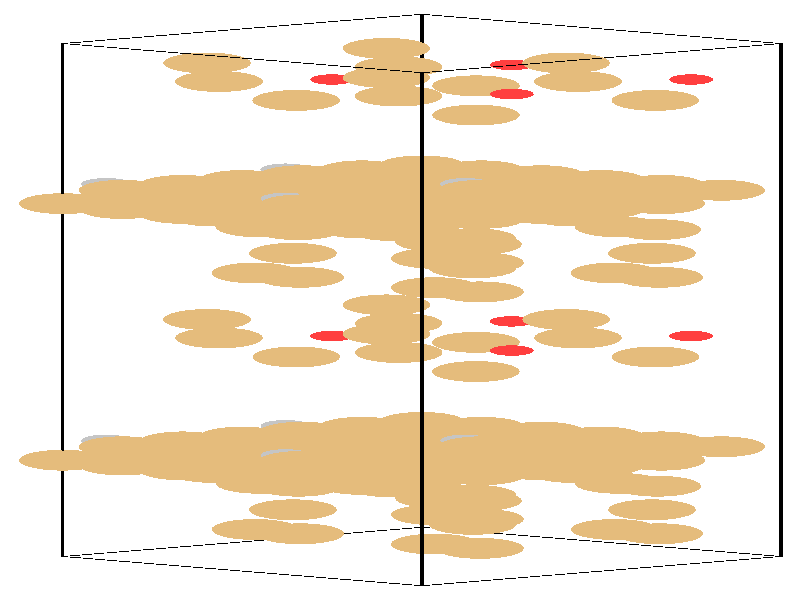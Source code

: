 #include "colors.inc"
#include "finish.inc"

global_settings {assumed_gamma 1 max_trace_level 6}
background {color White}
camera {orthographic
  right -24.13*x up 76.08*y
  direction 1.00*z
  location <0,0,50.00> look_at <0,0,0>}
light_source {<  2.00,   3.00,  40.00> color White
  area_light <0.70, 0, 0>, <0, 0.70, 0>, 3, 3
  adaptive 1 jitter}

#declare simple = finish {phong 0.7}
#declare pale = finish {ambient .5 diffuse .85 roughness .001 specular 0.200 }
#declare intermediate = finish {ambient 0.3 diffuse 0.6 specular 0.10 roughness 0.04 }
#declare vmd = finish {ambient .0 diffuse .65 phong 0.1 phong_size 40. specular 0.500 }
#declare jmol = finish {ambient .2 diffuse .6 specular 1 roughness .001 metallic}
#declare ase2 = finish {ambient 0.05 brilliance 3 diffuse 0.6 metallic specular 0.70 roughness 0.04 reflection 0.15}
#declare ase3 = finish {ambient .15 brilliance 2 diffuse .6 metallic specular 1. roughness .001 reflection .0}
#declare glass = finish {ambient .05 diffuse .3 specular 1. roughness .001}
#declare glass2 = finish {ambient .0 diffuse .3 specular 1. reflection .25 roughness .001}
#declare Rcell = 0.050;
#declare Rbond = 0.100;

#macro atom(LOC, R, COL, TRANS, FIN)
  sphere{LOC, R texture{pigment{color COL transmit TRANS} finish{FIN}}}
#end
#macro constrain(LOC, R, COL, TRANS FIN)
union{torus{R, Rcell rotate 45*z texture{pigment{color COL transmit TRANS} finish{FIN}}}
      torus{R, Rcell rotate -45*z texture{pigment{color COL transmit TRANS} finish{FIN}}}
      translate LOC}
#end

cylinder {<-10.17, -32.52, -33.83>, <  0.66, -36.23, -23.65>, Rcell pigment {Black}}
cylinder {<  0.66, -28.82, -44.00>, < 11.49, -32.52, -33.83>, Rcell pigment {Black}}
cylinder {<  0.66,  36.23, -20.33>, < 11.49,  32.52, -10.15>, Rcell pigment {Black}}
cylinder {<-10.17,  32.52, -10.15>, <  0.66,  28.82,   0.03>, Rcell pigment {Black}}
cylinder {<-10.17, -32.52, -33.83>, <  0.66, -28.82, -44.00>, Rcell pigment {Black}}
cylinder {<  0.66, -36.23, -23.65>, < 11.49, -32.52, -33.83>, Rcell pigment {Black}}
cylinder {<  0.66,  28.82,   0.03>, < 11.49,  32.52, -10.15>, Rcell pigment {Black}}
cylinder {<-10.17,  32.52, -10.15>, <  0.66,  36.23, -20.33>, Rcell pigment {Black}}
cylinder {<-10.17, -32.52, -33.83>, <-10.17,  32.52, -10.15>, Rcell pigment {Black}}
cylinder {<  0.66, -36.23, -23.65>, <  0.66,  28.82,   0.03>, Rcell pigment {Black}}
cylinder {< 11.49, -32.52, -33.83>, < 11.49,  32.52, -10.15>, Rcell pigment {Black}}
cylinder {<  0.66, -28.82, -44.00>, <  0.66,  36.23, -20.33>, Rcell pigment {Black}}
atom(<-10.17, -20.31, -29.38>, 1.32, rgb <0.78, 0.50, 0.20>, 0.0, ase3) // #0 
atom(< -8.37, -20.92, -27.68>, 1.32, rgb <0.78, 0.50, 0.20>, 0.0, ase3) // #1 
atom(< -6.56, -21.54, -25.99>, 1.32, rgb <0.78, 0.50, 0.20>, 0.0, ase3) // #2 
atom(< -8.37, -19.69, -31.08>, 1.32, rgb <0.78, 0.50, 0.20>, 0.0, ase3) // #3 
atom(< -6.56, -20.31, -29.38>, 1.32, rgb <0.78, 0.50, 0.20>, 0.0, ase3) // #4 
atom(< -4.76, -20.92, -27.68>, 1.32, rgb <0.78, 0.50, 0.20>, 0.0, ase3) // #5 
atom(< -6.56, -19.07, -32.77>, 1.32, rgb <0.78, 0.50, 0.20>, 0.0, ase3) // #6 
atom(< -4.76, -19.69, -31.08>, 1.32, rgb <0.78, 0.50, 0.20>, 0.0, ase3) // #7 
atom(< -2.95, -20.31, -29.38>, 1.32, rgb <0.78, 0.50, 0.20>, 0.0, ase3) // #8 
atom(< -8.37, -18.61, -28.76>, 1.32, rgb <0.78, 0.50, 0.20>, 0.0, ase3) // #9 
atom(< -6.56, -19.23, -27.07>, 1.32, rgb <0.78, 0.50, 0.20>, 0.0, ase3) // #10 
atom(< -4.76, -19.85, -25.37>, 1.32, rgb <0.78, 0.50, 0.20>, 0.0, ase3) // #11 
atom(< -6.56, -17.99, -30.46>, 1.32, rgb <0.78, 0.50, 0.20>, 0.0, ase3) // #12 
atom(< -4.76, -18.61, -28.76>, 1.32, rgb <0.78, 0.50, 0.20>, 0.0, ase3) // #13 
atom(< -2.95, -19.23, -27.07>, 1.32, rgb <0.78, 0.50, 0.20>, 0.0, ase3) // #14 
atom(< -4.76, -17.38, -32.15>, 1.32, rgb <0.78, 0.50, 0.20>, 0.0, ase3) // #15 
atom(< -2.95, -17.99, -30.46>, 1.32, rgb <0.78, 0.50, 0.20>, 0.0, ase3) // #16 
atom(< -1.14, -18.61, -28.76>, 1.32, rgb <0.78, 0.50, 0.20>, 0.0, ase3) // #17 
atom(< -5.46,  -4.81, -19.74>, 1.32, rgb <0.78, 0.50, 0.20>, 0.0, ase3) // #18 
atom(<  2.41,   1.03, -17.67>, 1.32, rgb <0.78, 0.50, 0.20>, 0.0, ase3) // #19 
atom(<  5.01,  -2.47, -23.77>, 1.32, rgb <0.78, 0.50, 0.20>, 0.0, ase3) // #20 
atom(< -0.21,  12.51, -24.48>, 1.32, rgb <0.78, 0.50, 0.20>, 0.0, ase3) // #21 
atom(< -4.24,   9.28, -14.59>, 1.32, rgb <0.78, 0.50, 0.20>, 0.0, ase3) // #22 
atom(< -3.23,   5.92, -17.56>, 1.32, rgb <0.78, 0.50, 0.20>, 0.0, ase3) // #23 
atom(<  1.05,   1.57, -13.62>, 1.32, rgb <0.78, 0.50, 0.20>, 0.0, ase3) // #24 
atom(<  7.76,   8.92, -20.44>, 1.32, rgb <0.78, 0.50, 0.20>, 0.0, ase3) // #25 
atom(< -3.13,  -7.22, -21.13>, 1.32, rgb <0.78, 0.50, 0.20>, 0.0, ase3) // #26 
atom(<  3.37,  -6.41, -15.76>, 0.66, rgb <1.00, 0.05, 0.05>, 0.0, ase3) // #27 
atom(< -8.86, -17.83, -29.39>, 0.76, rgb <0.56, 0.56, 0.56>, 0.0, ase3) // #28 
atom(<-10.17,  12.22, -17.54>, 1.32, rgb <0.78, 0.50, 0.20>, 0.0, ase3) // #29 
atom(< -8.37,  11.60, -15.85>, 1.32, rgb <0.78, 0.50, 0.20>, 0.0, ase3) // #30 
atom(< -6.56,  10.98, -14.15>, 1.32, rgb <0.78, 0.50, 0.20>, 0.0, ase3) // #31 
atom(< -8.37,  12.83, -19.24>, 1.32, rgb <0.78, 0.50, 0.20>, 0.0, ase3) // #32 
atom(< -6.56,  12.22, -17.54>, 1.32, rgb <0.78, 0.50, 0.20>, 0.0, ase3) // #33 
atom(< -4.76,  11.60, -15.85>, 1.32, rgb <0.78, 0.50, 0.20>, 0.0, ase3) // #34 
atom(< -6.56,  13.45, -20.93>, 1.32, rgb <0.78, 0.50, 0.20>, 0.0, ase3) // #35 
atom(< -4.76,  12.83, -19.24>, 1.32, rgb <0.78, 0.50, 0.20>, 0.0, ase3) // #36 
atom(< -2.95,  12.22, -17.54>, 1.32, rgb <0.78, 0.50, 0.20>, 0.0, ase3) // #37 
atom(< -8.37,  13.91, -16.92>, 1.32, rgb <0.78, 0.50, 0.20>, 0.0, ase3) // #38 
atom(< -6.56,  13.29, -15.23>, 1.32, rgb <0.78, 0.50, 0.20>, 0.0, ase3) // #39 
atom(< -4.76,  12.68, -13.53>, 1.32, rgb <0.78, 0.50, 0.20>, 0.0, ase3) // #40 
atom(< -6.56,  14.53, -18.62>, 1.32, rgb <0.78, 0.50, 0.20>, 0.0, ase3) // #41 
atom(< -4.76,  13.91, -16.92>, 1.32, rgb <0.78, 0.50, 0.20>, 0.0, ase3) // #42 
atom(< -2.95,  13.29, -15.23>, 1.32, rgb <0.78, 0.50, 0.20>, 0.0, ase3) // #43 
atom(< -4.76,  15.15, -20.32>, 1.32, rgb <0.78, 0.50, 0.20>, 0.0, ase3) // #44 
atom(< -2.95,  14.53, -18.62>, 1.32, rgb <0.78, 0.50, 0.20>, 0.0, ase3) // #45 
atom(< -1.14,  13.91, -16.92>, 1.32, rgb <0.78, 0.50, 0.20>, 0.0, ase3) // #46 
atom(< -5.46,  27.71,  -7.90>, 1.32, rgb <0.78, 0.50, 0.20>, 0.0, ase3) // #47 
atom(<  2.41, -31.49, -29.51>, 1.32, rgb <0.78, 0.50, 0.20>, 0.0, ase3) // #48 
atom(<  5.01,  30.05, -11.93>, 1.32, rgb <0.78, 0.50, 0.20>, 0.0, ase3) // #49 
atom(< -0.21, -20.02, -36.32>, 1.32, rgb <0.78, 0.50, 0.20>, 0.0, ase3) // #50 
atom(< -4.24, -23.24, -26.43>, 1.32, rgb <0.78, 0.50, 0.20>, 0.0, ase3) // #51 
atom(< -3.23, -26.60, -29.40>, 1.32, rgb <0.78, 0.50, 0.20>, 0.0, ase3) // #52 
atom(<  1.05, -30.95, -25.46>, 1.32, rgb <0.78, 0.50, 0.20>, 0.0, ase3) // #53 
atom(<  7.76, -23.61, -32.27>, 1.32, rgb <0.78, 0.50, 0.20>, 0.0, ase3) // #54 
atom(< -3.13,  25.31,  -9.29>, 1.32, rgb <0.78, 0.50, 0.20>, 0.0, ase3) // #55 
atom(<  3.37,  26.11,  -3.92>, 0.66, rgb <1.00, 0.05, 0.05>, 0.0, ase3) // #56 
atom(< -8.86,  14.70, -17.55>, 0.76, rgb <0.56, 0.56, 0.56>, 0.0, ase3) // #57 
atom(< -4.76, -18.45, -34.47>, 1.32, rgb <0.78, 0.50, 0.20>, 0.0, ase3) // #58 
atom(< -2.95, -19.07, -32.77>, 1.32, rgb <0.78, 0.50, 0.20>, 0.0, ase3) // #59 
atom(< -1.15, -19.69, -31.08>, 1.32, rgb <0.78, 0.50, 0.20>, 0.0, ase3) // #60 
atom(< -2.95, -17.84, -36.16>, 1.32, rgb <0.78, 0.50, 0.20>, 0.0, ase3) // #61 
atom(< -1.15, -18.45, -34.47>, 1.32, rgb <0.78, 0.50, 0.20>, 0.0, ase3) // #62 
atom(<  0.66, -19.07, -32.77>, 1.32, rgb <0.78, 0.50, 0.20>, 0.0, ase3) // #63 
atom(< -1.15, -17.22, -37.86>, 1.32, rgb <0.78, 0.50, 0.20>, 0.0, ase3) // #64 
atom(<  0.66, -17.84, -36.16>, 1.32, rgb <0.78, 0.50, 0.20>, 0.0, ase3) // #65 
atom(<  2.46, -18.45, -34.47>, 1.32, rgb <0.78, 0.50, 0.20>, 0.0, ase3) // #66 
atom(< -2.95, -16.76, -33.85>, 1.32, rgb <0.78, 0.50, 0.20>, 0.0, ase3) // #67 
atom(< -1.15, -17.38, -32.15>, 1.32, rgb <0.78, 0.50, 0.20>, 0.0, ase3) // #68 
atom(<  0.66, -17.99, -30.46>, 1.32, rgb <0.78, 0.50, 0.20>, 0.0, ase3) // #69 
atom(< -1.15, -16.14, -35.55>, 1.32, rgb <0.78, 0.50, 0.20>, 0.0, ase3) // #70 
atom(<  0.66, -16.76, -33.85>, 1.32, rgb <0.78, 0.50, 0.20>, 0.0, ase3) // #71 
atom(<  2.46, -17.38, -32.15>, 1.32, rgb <0.78, 0.50, 0.20>, 0.0, ase3) // #72 
atom(<  0.66, -15.52, -37.24>, 1.32, rgb <0.78, 0.50, 0.20>, 0.0, ase3) // #73 
atom(<  2.46, -16.14, -35.55>, 1.32, rgb <0.78, 0.50, 0.20>, 0.0, ase3) // #74 
atom(<  4.27, -16.76, -33.85>, 1.32, rgb <0.78, 0.50, 0.20>, 0.0, ase3) // #75 
atom(< -0.04,  -2.96, -24.83>, 1.32, rgb <0.78, 0.50, 0.20>, 0.0, ase3) // #76 
atom(<  7.82,   2.88, -22.76>, 1.32, rgb <0.78, 0.50, 0.20>, 0.0, ase3) // #77 
atom(< -0.41,  -4.32, -18.68>, 1.32, rgb <0.78, 0.50, 0.20>, 0.0, ase3) // #78 
atom(< -5.63,  10.65, -19.39>, 1.32, rgb <0.78, 0.50, 0.20>, 0.0, ase3) // #79 
atom(<  1.17,  11.13, -19.68>, 1.32, rgb <0.78, 0.50, 0.20>, 0.0, ase3) // #80 
atom(<  2.19,   7.78, -22.65>, 1.32, rgb <0.78, 0.50, 0.20>, 0.0, ase3) // #81 
atom(<  6.47,   3.43, -18.71>, 1.32, rgb <0.78, 0.50, 0.20>, 0.0, ase3) // #82 
atom(<  2.35,   7.06, -15.35>, 1.32, rgb <0.78, 0.50, 0.20>, 0.0, ase3) // #83 
atom(<  2.29,  -5.37, -26.22>, 1.32, rgb <0.78, 0.50, 0.20>, 0.0, ase3) // #84 
atom(<  8.78,  -4.56, -20.84>, 0.66, rgb <1.00, 0.05, 0.05>, 0.0, ase3) // #85 
atom(< -3.45, -15.98, -34.48>, 0.76, rgb <0.56, 0.56, 0.56>, 0.0, ase3) // #86 
atom(< -4.76,  14.07, -22.63>, 1.32, rgb <0.78, 0.50, 0.20>, 0.0, ase3) // #87 
atom(< -2.95,  13.45, -20.93>, 1.32, rgb <0.78, 0.50, 0.20>, 0.0, ase3) // #88 
atom(< -1.15,  12.83, -19.24>, 1.32, rgb <0.78, 0.50, 0.20>, 0.0, ase3) // #89 
atom(< -2.95,  14.69, -24.33>, 1.32, rgb <0.78, 0.50, 0.20>, 0.0, ase3) // #90 
atom(< -1.15,  14.07, -22.63>, 1.32, rgb <0.78, 0.50, 0.20>, 0.0, ase3) // #91 
atom(<  0.66,  13.45, -20.93>, 1.32, rgb <0.78, 0.50, 0.20>, 0.0, ase3) // #92 
atom(< -1.15,  15.30, -26.02>, 1.32, rgb <0.78, 0.50, 0.20>, 0.0, ase3) // #93 
atom(<  0.66,  14.69, -24.33>, 1.32, rgb <0.78, 0.50, 0.20>, 0.0, ase3) // #94 
atom(<  2.46,  14.07, -22.63>, 1.32, rgb <0.78, 0.50, 0.20>, 0.0, ase3) // #95 
atom(< -2.95,  15.76, -22.01>, 1.32, rgb <0.78, 0.50, 0.20>, 0.0, ase3) // #96 
atom(< -1.15,  15.15, -20.32>, 1.32, rgb <0.78, 0.50, 0.20>, 0.0, ase3) // #97 
atom(<  0.66,  14.53, -18.62>, 1.32, rgb <0.78, 0.50, 0.20>, 0.0, ase3) // #98 
atom(< -1.15,  16.38, -23.71>, 1.32, rgb <0.78, 0.50, 0.20>, 0.0, ase3) // #99 
atom(<  0.66,  15.76, -22.01>, 1.32, rgb <0.78, 0.50, 0.20>, 0.0, ase3) // #100 
atom(<  2.46,  15.15, -20.32>, 1.32, rgb <0.78, 0.50, 0.20>, 0.0, ase3) // #101 
atom(<  0.66,  17.00, -25.41>, 1.32, rgb <0.78, 0.50, 0.20>, 0.0, ase3) // #102 
atom(<  2.46,  16.38, -23.71>, 1.32, rgb <0.78, 0.50, 0.20>, 0.0, ase3) // #103 
atom(<  4.27,  15.76, -22.01>, 1.32, rgb <0.78, 0.50, 0.20>, 0.0, ase3) // #104 
atom(< -0.04,  29.56, -12.99>, 1.32, rgb <0.78, 0.50, 0.20>, 0.0, ase3) // #105 
atom(<  7.82, -29.64, -34.60>, 1.32, rgb <0.78, 0.50, 0.20>, 0.0, ase3) // #106 
atom(< -0.41,  28.20,  -6.84>, 1.32, rgb <0.78, 0.50, 0.20>, 0.0, ase3) // #107 
atom(< -5.63, -21.87, -31.23>, 1.32, rgb <0.78, 0.50, 0.20>, 0.0, ase3) // #108 
atom(<  1.17, -21.39, -31.52>, 1.32, rgb <0.78, 0.50, 0.20>, 0.0, ase3) // #109 
atom(<  2.19, -24.75, -34.49>, 1.32, rgb <0.78, 0.50, 0.20>, 0.0, ase3) // #110 
atom(<  6.47, -29.10, -30.55>, 1.32, rgb <0.78, 0.50, 0.20>, 0.0, ase3) // #111 
atom(<  2.35, -25.46, -27.19>, 1.32, rgb <0.78, 0.50, 0.20>, 0.0, ase3) // #112 
atom(<  2.29,  27.16, -14.38>, 1.32, rgb <0.78, 0.50, 0.20>, 0.0, ase3) // #113 
atom(<  8.78,  27.96,  -9.01>, 0.66, rgb <1.00, 0.05, 0.05>, 0.0, ase3) // #114 
atom(< -3.45,  16.55, -22.64>, 0.76, rgb <0.56, 0.56, 0.56>, 0.0, ase3) // #115 
atom(< -4.76, -22.16, -24.29>, 1.32, rgb <0.78, 0.50, 0.20>, 0.0, ase3) // #116 
atom(< -2.95, -22.78, -22.59>, 1.32, rgb <0.78, 0.50, 0.20>, 0.0, ase3) // #117 
atom(< -1.14, -23.39, -20.90>, 1.32, rgb <0.78, 0.50, 0.20>, 0.0, ase3) // #118 
atom(< -2.95, -21.54, -25.99>, 1.32, rgb <0.78, 0.50, 0.20>, 0.0, ase3) // #119 
atom(< -1.15, -22.16, -24.29>, 1.32, rgb <0.78, 0.50, 0.20>, 0.0, ase3) // #120 
atom(<  0.66, -22.78, -22.59>, 1.32, rgb <0.78, 0.50, 0.20>, 0.0, ase3) // #121 
atom(< -1.15, -20.92, -27.68>, 1.32, rgb <0.78, 0.50, 0.20>, 0.0, ase3) // #122 
atom(<  0.66, -21.54, -25.99>, 1.32, rgb <0.78, 0.50, 0.20>, 0.0, ase3) // #123 
atom(<  2.46, -22.16, -24.29>, 1.32, rgb <0.78, 0.50, 0.20>, 0.0, ase3) // #124 
atom(< -2.95, -20.46, -23.67>, 1.32, rgb <0.78, 0.50, 0.20>, 0.0, ase3) // #125 
atom(< -1.15, -21.08, -21.98>, 1.32, rgb <0.78, 0.50, 0.20>, 0.0, ase3) // #126 
atom(<  0.66, -21.70, -20.28>, 1.32, rgb <0.78, 0.50, 0.20>, 0.0, ase3) // #127 
atom(< -1.15, -19.85, -25.37>, 1.32, rgb <0.78, 0.50, 0.20>, 0.0, ase3) // #128 
atom(<  0.66, -20.46, -23.67>, 1.32, rgb <0.78, 0.50, 0.20>, 0.0, ase3) // #129 
atom(<  2.46, -21.08, -21.98>, 1.32, rgb <0.78, 0.50, 0.20>, 0.0, ase3) // #130 
atom(<  0.66, -19.23, -27.07>, 1.32, rgb <0.78, 0.50, 0.20>, 0.0, ase3) // #131 
atom(<  2.46, -19.85, -25.37>, 1.32, rgb <0.78, 0.50, 0.20>, 0.0, ase3) // #132 
atom(<  4.27, -20.46, -23.67>, 1.32, rgb <0.78, 0.50, 0.20>, 0.0, ase3) // #133 
atom(< -0.04,  -6.66, -14.65>, 1.32, rgb <0.78, 0.50, 0.20>, 0.0, ase3) // #134 
atom(< -3.01,   2.88, -22.76>, 1.32, rgb <0.78, 0.50, 0.20>, 0.0, ase3) // #135 
atom(< -0.41,  -0.62, -28.86>, 1.32, rgb <0.78, 0.50, 0.20>, 0.0, ase3) // #136 
atom(<  5.20,  10.65, -19.39>, 1.32, rgb <0.78, 0.50, 0.20>, 0.0, ase3) // #137 
atom(<  1.17,   7.43,  -9.50>, 1.32, rgb <0.78, 0.50, 0.20>, 0.0, ase3) // #138 
atom(<  2.19,   4.07, -12.48>, 1.32, rgb <0.78, 0.50, 0.20>, 0.0, ase3) // #139 
atom(< -4.36,   3.43, -18.71>, 1.32, rgb <0.78, 0.50, 0.20>, 0.0, ase3) // #140 
atom(<  2.35,  10.77, -25.53>, 1.32, rgb <0.78, 0.50, 0.20>, 0.0, ase3) // #141 
atom(<  2.29,  -9.07, -16.04>, 1.32, rgb <0.78, 0.50, 0.20>, 0.0, ase3) // #142 
atom(< -2.05,  -4.56, -20.84>, 0.66, rgb <1.00, 0.05, 0.05>, 0.0, ase3) // #143 
atom(< -3.45, -19.68, -24.30>, 0.76, rgb <0.56, 0.56, 0.56>, 0.0, ase3) // #144 
atom(< -4.76,  10.36, -12.45>, 1.32, rgb <0.78, 0.50, 0.20>, 0.0, ase3) // #145 
atom(< -2.95,   9.75, -10.76>, 1.32, rgb <0.78, 0.50, 0.20>, 0.0, ase3) // #146 
atom(< -1.14,   9.13,  -9.06>, 1.32, rgb <0.78, 0.50, 0.20>, 0.0, ase3) // #147 
atom(< -2.95,  10.98, -14.15>, 1.32, rgb <0.78, 0.50, 0.20>, 0.0, ase3) // #148 
atom(< -1.15,  10.36, -12.45>, 1.32, rgb <0.78, 0.50, 0.20>, 0.0, ase3) // #149 
atom(<  0.66,   9.75, -10.76>, 1.32, rgb <0.78, 0.50, 0.20>, 0.0, ase3) // #150 
atom(< -1.15,  11.60, -15.85>, 1.32, rgb <0.78, 0.50, 0.20>, 0.0, ase3) // #151 
atom(<  0.66,  10.98, -14.15>, 1.32, rgb <0.78, 0.50, 0.20>, 0.0, ase3) // #152 
atom(<  2.46,  10.36, -12.45>, 1.32, rgb <0.78, 0.50, 0.20>, 0.0, ase3) // #153 
atom(< -2.95,  12.06, -11.84>, 1.32, rgb <0.78, 0.50, 0.20>, 0.0, ase3) // #154 
atom(< -1.15,  11.44, -10.14>, 1.32, rgb <0.78, 0.50, 0.20>, 0.0, ase3) // #155 
atom(<  0.66,  10.83,  -8.44>, 1.32, rgb <0.78, 0.50, 0.20>, 0.0, ase3) // #156 
atom(< -1.15,  12.68, -13.53>, 1.32, rgb <0.78, 0.50, 0.20>, 0.0, ase3) // #157 
atom(<  0.66,  12.06, -11.84>, 1.32, rgb <0.78, 0.50, 0.20>, 0.0, ase3) // #158 
atom(<  2.46,  11.44, -10.14>, 1.32, rgb <0.78, 0.50, 0.20>, 0.0, ase3) // #159 
atom(<  0.66,  13.29, -15.23>, 1.32, rgb <0.78, 0.50, 0.20>, 0.0, ase3) // #160 
atom(<  2.46,  12.68, -13.53>, 1.32, rgb <0.78, 0.50, 0.20>, 0.0, ase3) // #161 
atom(<  4.27,  12.06, -11.84>, 1.32, rgb <0.78, 0.50, 0.20>, 0.0, ase3) // #162 
atom(< -0.04,  25.86,  -2.82>, 1.32, rgb <0.78, 0.50, 0.20>, 0.0, ase3) // #163 
atom(< -3.01, -29.64, -34.60>, 1.32, rgb <0.78, 0.50, 0.20>, 0.0, ase3) // #164 
atom(< -0.41,  31.90, -17.02>, 1.32, rgb <0.78, 0.50, 0.20>, 0.0, ase3) // #165 
atom(<  5.20, -21.87, -31.23>, 1.32, rgb <0.78, 0.50, 0.20>, 0.0, ase3) // #166 
atom(<  1.17, -25.10, -21.34>, 1.32, rgb <0.78, 0.50, 0.20>, 0.0, ase3) // #167 
atom(<  2.19, -28.45, -24.31>, 1.32, rgb <0.78, 0.50, 0.20>, 0.0, ase3) // #168 
atom(< -4.36, -29.10, -30.55>, 1.32, rgb <0.78, 0.50, 0.20>, 0.0, ase3) // #169 
atom(<  2.35, -21.75, -37.36>, 1.32, rgb <0.78, 0.50, 0.20>, 0.0, ase3) // #170 
atom(<  2.29,  23.45,  -4.20>, 1.32, rgb <0.78, 0.50, 0.20>, 0.0, ase3) // #171 
atom(< -2.05,  27.96,  -9.01>, 0.66, rgb <1.00, 0.05, 0.05>, 0.0, ase3) // #172 
atom(< -3.45,  12.84, -12.47>, 0.76, rgb <0.56, 0.56, 0.56>, 0.0, ase3) // #173 
atom(<  0.66, -20.31, -29.38>, 1.32, rgb <0.78, 0.50, 0.20>, 0.0, ase3) // #174 
atom(<  2.46, -20.92, -27.68>, 1.32, rgb <0.78, 0.50, 0.20>, 0.0, ase3) // #175 
atom(<  4.27, -21.54, -25.99>, 1.32, rgb <0.78, 0.50, 0.20>, 0.0, ase3) // #176 
atom(<  2.46, -19.69, -31.08>, 1.32, rgb <0.78, 0.50, 0.20>, 0.0, ase3) // #177 
atom(<  4.27, -20.31, -29.38>, 1.32, rgb <0.78, 0.50, 0.20>, 0.0, ase3) // #178 
atom(<  6.07, -20.92, -27.68>, 1.32, rgb <0.78, 0.50, 0.20>, 0.0, ase3) // #179 
atom(<  4.27, -19.07, -32.77>, 1.32, rgb <0.78, 0.50, 0.20>, 0.0, ase3) // #180 
atom(<  6.07, -19.69, -31.08>, 1.32, rgb <0.78, 0.50, 0.20>, 0.0, ase3) // #181 
atom(<  7.88, -20.31, -29.38>, 1.32, rgb <0.78, 0.50, 0.20>, 0.0, ase3) // #182 
atom(<  2.46, -18.61, -28.76>, 1.32, rgb <0.78, 0.50, 0.20>, 0.0, ase3) // #183 
atom(<  4.27, -19.23, -27.07>, 1.32, rgb <0.78, 0.50, 0.20>, 0.0, ase3) // #184 
atom(<  6.07, -19.85, -25.37>, 1.32, rgb <0.78, 0.50, 0.20>, 0.0, ase3) // #185 
atom(<  4.27, -17.99, -30.46>, 1.32, rgb <0.78, 0.50, 0.20>, 0.0, ase3) // #186 
atom(<  6.07, -18.61, -28.76>, 1.32, rgb <0.78, 0.50, 0.20>, 0.0, ase3) // #187 
atom(<  7.88, -19.23, -27.07>, 1.32, rgb <0.78, 0.50, 0.20>, 0.0, ase3) // #188 
atom(<  6.07, -17.38, -32.15>, 1.32, rgb <0.78, 0.50, 0.20>, 0.0, ase3) // #189 
atom(<  7.88, -17.99, -30.46>, 1.32, rgb <0.78, 0.50, 0.20>, 0.0, ase3) // #190 
atom(<  9.69, -18.61, -28.76>, 1.32, rgb <0.78, 0.50, 0.20>, 0.0, ase3) // #191 
atom(<  5.37,  -4.81, -19.74>, 1.32, rgb <0.78, 0.50, 0.20>, 0.0, ase3) // #192 
atom(<  2.41,   4.74, -27.85>, 1.32, rgb <0.78, 0.50, 0.20>, 0.0, ase3) // #193 
atom(< -5.82,  -2.47, -23.77>, 1.32, rgb <0.78, 0.50, 0.20>, 0.0, ase3) // #194 
atom(< -0.21,   8.80, -14.30>, 1.32, rgb <0.78, 0.50, 0.20>, 0.0, ase3) // #195 
atom(<  6.59,   9.28, -14.59>, 1.32, rgb <0.78, 0.50, 0.20>, 0.0, ase3) // #196 
atom(<  7.60,   5.92, -17.56>, 1.32, rgb <0.78, 0.50, 0.20>, 0.0, ase3) // #197 
atom(<  1.05,   5.28, -23.80>, 1.32, rgb <0.78, 0.50, 0.20>, 0.0, ase3) // #198 
atom(< -3.07,   8.92, -20.44>, 1.32, rgb <0.78, 0.50, 0.20>, 0.0, ase3) // #199 
atom(<  7.70,  -7.22, -21.13>, 1.32, rgb <0.78, 0.50, 0.20>, 0.0, ase3) // #200 
atom(<  3.37,  -2.71, -25.93>, 0.66, rgb <1.00, 0.05, 0.05>, 0.0, ase3) // #201 
atom(<  1.97, -17.83, -29.39>, 0.76, rgb <0.56, 0.56, 0.56>, 0.0, ase3) // #202 
atom(<  0.66,  12.22, -17.54>, 1.32, rgb <0.78, 0.50, 0.20>, 0.0, ase3) // #203 
atom(<  2.46,  11.60, -15.85>, 1.32, rgb <0.78, 0.50, 0.20>, 0.0, ase3) // #204 
atom(<  4.27,  10.98, -14.15>, 1.32, rgb <0.78, 0.50, 0.20>, 0.0, ase3) // #205 
atom(<  2.46,  12.83, -19.24>, 1.32, rgb <0.78, 0.50, 0.20>, 0.0, ase3) // #206 
atom(<  4.27,  12.22, -17.54>, 1.32, rgb <0.78, 0.50, 0.20>, 0.0, ase3) // #207 
atom(<  6.07,  11.60, -15.85>, 1.32, rgb <0.78, 0.50, 0.20>, 0.0, ase3) // #208 
atom(<  4.27,  13.45, -20.93>, 1.32, rgb <0.78, 0.50, 0.20>, 0.0, ase3) // #209 
atom(<  6.07,  12.83, -19.24>, 1.32, rgb <0.78, 0.50, 0.20>, 0.0, ase3) // #210 
atom(<  7.88,  12.22, -17.54>, 1.32, rgb <0.78, 0.50, 0.20>, 0.0, ase3) // #211 
atom(<  2.46,  13.91, -16.92>, 1.32, rgb <0.78, 0.50, 0.20>, 0.0, ase3) // #212 
atom(<  4.27,  13.29, -15.23>, 1.32, rgb <0.78, 0.50, 0.20>, 0.0, ase3) // #213 
atom(<  6.07,  12.68, -13.53>, 1.32, rgb <0.78, 0.50, 0.20>, 0.0, ase3) // #214 
atom(<  4.27,  14.53, -18.62>, 1.32, rgb <0.78, 0.50, 0.20>, 0.0, ase3) // #215 
atom(<  6.07,  13.91, -16.92>, 1.32, rgb <0.78, 0.50, 0.20>, 0.0, ase3) // #216 
atom(<  7.88,  13.29, -15.23>, 1.32, rgb <0.78, 0.50, 0.20>, 0.0, ase3) // #217 
atom(<  6.07,  15.15, -20.32>, 1.32, rgb <0.78, 0.50, 0.20>, 0.0, ase3) // #218 
atom(<  7.88,  14.53, -18.62>, 1.32, rgb <0.78, 0.50, 0.20>, 0.0, ase3) // #219 
atom(<  9.69,  13.91, -16.92>, 1.32, rgb <0.78, 0.50, 0.20>, 0.0, ase3) // #220 
atom(<  5.37,  27.71,  -7.90>, 1.32, rgb <0.78, 0.50, 0.20>, 0.0, ase3) // #221 
atom(<  2.41, -27.79, -39.69>, 1.32, rgb <0.78, 0.50, 0.20>, 0.0, ase3) // #222 
atom(< -5.82,  30.05, -11.93>, 1.32, rgb <0.78, 0.50, 0.20>, 0.0, ase3) // #223 
atom(< -0.21, -23.72, -26.14>, 1.32, rgb <0.78, 0.50, 0.20>, 0.0, ase3) // #224 
atom(<  6.59, -23.24, -26.43>, 1.32, rgb <0.78, 0.50, 0.20>, 0.0, ase3) // #225 
atom(<  7.60, -26.60, -29.40>, 1.32, rgb <0.78, 0.50, 0.20>, 0.0, ase3) // #226 
atom(<  1.05, -27.24, -35.63>, 1.32, rgb <0.78, 0.50, 0.20>, 0.0, ase3) // #227 
atom(< -3.07, -23.61, -32.27>, 1.32, rgb <0.78, 0.50, 0.20>, 0.0, ase3) // #228 
atom(<  7.70,  25.31,  -9.29>, 1.32, rgb <0.78, 0.50, 0.20>, 0.0, ase3) // #229 
atom(<  3.37,  29.81, -14.10>, 0.66, rgb <1.00, 0.05, 0.05>, 0.0, ase3) // #230 
atom(<  1.97,  14.70, -17.55>, 0.76, rgb <0.56, 0.56, 0.56>, 0.0, ase3) // #231 
